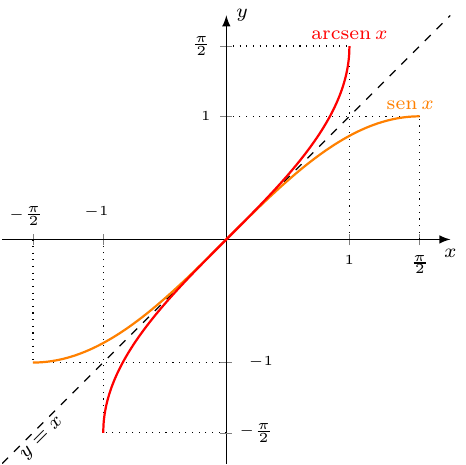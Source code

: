 \documentclass[crop]{standalone}
\usepackage[dvipsnames]{xcolor}
\usepackage{tikz}
\usepackage{pgfplots}
\pgfplotsset{compat=1.18}
\usetikzlibrary{shapes.geometric,positioning}
\begin{document}
  \begin{tikzpicture}[font=\tiny]
    \begin{axis}[%
      trig format plots=rad,
      axis x line=center,axis y line=center,
      unit vector ratio={1 1},
      xlabel={\scriptsize$x$},ylabel={\scriptsize$y$},
      xlabel style={below},ylabel style={right},
      xmin=-pi/2-0.25,xmax=pi/2+0.25,
      xtick={0,1,pi/2},
      xticklabels={$0$,$1$,$\frac{\pi}{2}$},
      extra x ticks={-pi/2,-1},
      extra x tick labels={$-\frac{\pi}{2}$,$-1$},
      extra x tick style={xticklabel style={yshift=1.75em,xshift=-0.25em}},
      ymin=-pi/2-0.25,ymax=pi/2+0.25,
      ytick={0,1,pi/2},
      yticklabels={$0$,$1$,$\frac{\pi}{2}$},
      extra y ticks={-pi/2,-1},
      extra y tick labels={$-\frac{\pi}{2}$,$-1$},
      extra y tick style={yticklabel style={xshift=2.25em}},
      axis line style={-latex},
      declare function={
        f(\x) = sin(\x);
        g(\x) = asin(\x);
      }
    ]%

      \draw[dotted] (-pi/2,0) -- (-pi/2,{f(deg(-pi/2))});
      \draw[dotted] (-pi/2,{f(deg(-pi/2))}) -- (0,{f(deg(-pi/2))});
      
      \draw[dotted] (0,-pi/2) -- ({f(deg(-pi/2))},-pi/2);
      \draw[dotted] ({f(deg(-pi/2))},-pi/2) -- ({f(deg(-pi/2))},0);

      \draw[dotted] (pi/2,0) -- (pi/2,{f(deg(pi/2))});
      \draw[dotted] (pi/2,{f(deg(pi/2))}) -- (0,{f(deg(pi/2))});
      
      \draw[dotted] (0,pi/2) -- ({f(deg(pi/2))},pi/2);
      \draw[dotted] ({f(deg(pi/2))},pi/2) -- ({f(deg(pi/2))},0);

      \addplot[%
        mark=none,
        dashed,
        domain=-pi/2-0.25:pi/2+0.25,
        samples=1000
      ] {x} node[%
        pos=0.09,
        rotate=45,
        xshift=-0.4em,
        yshift=-0.4em
      ] {\scriptsize$y=x$};

      \addplot[%
        mark=none,
        domain=-pi/2:pi/2,
        color=orange,
        thick,
        samples=1000
      ] {f(x)} node[%
        pos=0.98,
        yshift=0.4em
      ] {\scriptsize$\mbox{sen}\,{x}$};
      
      \addplot[%
        mark=none,
        domain=-1:1,
        color=red,
        thick,
        samples=1000
      ] {g(x)} node[%
        pos=1,
        yshift=0.4em
      ] {\scriptsize$\mbox{arcsen}\,{x}$};

    \end{axis}
  \end{tikzpicture}%
\end{document}